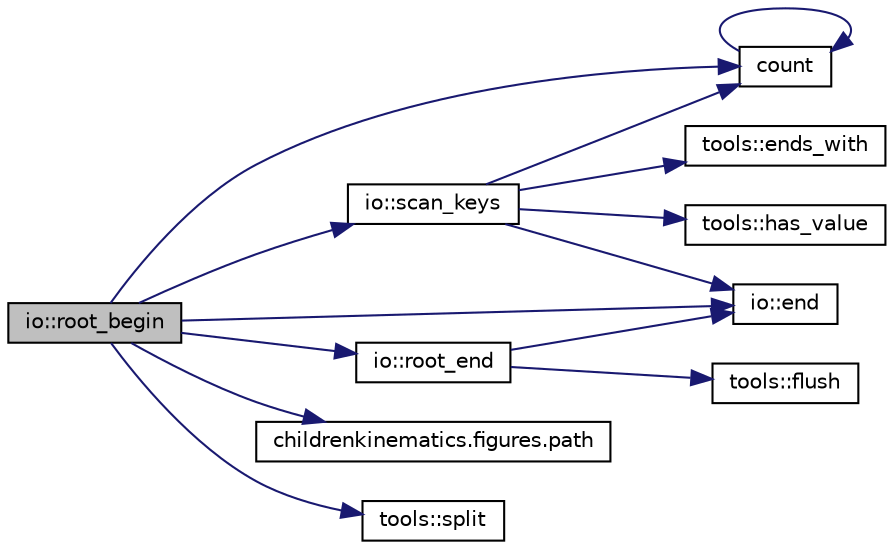 digraph "io::root_begin"
{
 // INTERACTIVE_SVG=YES
 // LATEX_PDF_SIZE
  edge [fontname="Helvetica",fontsize="10",labelfontname="Helvetica",labelfontsize="10"];
  node [fontname="Helvetica",fontsize="10",shape=record];
  rankdir="LR";
  Node1 [label="io::root_begin",height=0.2,width=0.4,color="black", fillcolor="grey75", style="filled", fontcolor="black",tooltip="Initializes ROOT file processing, potentially opening files specified in settings."];
  Node1 -> Node2 [color="midnightblue",fontsize="10",style="solid",fontname="Helvetica"];
  Node2 [label="count",height=0.2,width=0.4,color="black", fillcolor="white", style="filled",URL="$structs_2cxx_2base_8cxx.html#a4eee7b291ed2cdcd4e3c2496c603c48c",tooltip="Counts occurrences of a substring within a string."];
  Node2 -> Node2 [color="midnightblue",fontsize="10",style="solid",fontname="Helvetica"];
  Node1 -> Node3 [color="midnightblue",fontsize="10",style="solid",fontname="Helvetica"];
  Node3 [label="io::end",height=0.2,width=0.4,color="black", fillcolor="white", style="filled",URL="$classio.html#a65ca69ec5f12d0f3a463396bcff84d77",tooltip="Ends the current I/O session, closing any open files."];
  Node1 -> Node4 [color="midnightblue",fontsize="10",style="solid",fontname="Helvetica"];
  Node4 [label="childrenkinematics.figures.path",height=0.2,width=0.4,color="black", fillcolor="white", style="filled",URL="$namespacechildrenkinematics_1_1figures.html#a4b217acaa3fe7d5c60c04978cbf782dc",tooltip=" "];
  Node1 -> Node5 [color="midnightblue",fontsize="10",style="solid",fontname="Helvetica"];
  Node5 [label="io::root_end",height=0.2,width=0.4,color="black", fillcolor="white", style="filled",URL="$classio.html#a1c994985d2405202c19fb391cc43a5de",tooltip="Finalizes ROOT file processing, closing any ROOT files opened by root_begin."];
  Node5 -> Node3 [color="midnightblue",fontsize="10",style="solid",fontname="Helvetica"];
  Node5 -> Node6 [color="midnightblue",fontsize="10",style="solid",fontname="Helvetica"];
  Node6 [label="tools::flush",height=0.2,width=0.4,color="black", fillcolor="white", style="filled",URL="$classtools.html#abce97603aeadeaa04fa6c6ff6c721eda",tooltip="Empties a vector and all objects it points to."];
  Node1 -> Node7 [color="midnightblue",fontsize="10",style="solid",fontname="Helvetica"];
  Node7 [label="io::scan_keys",height=0.2,width=0.4,color="black", fillcolor="white", style="filled",URL="$classio.html#aacb050c4cb6c10038d6bf8edb7244a28",tooltip="Scans for keys (e.g., TTree names, TBranch names) in the open ROOT files."];
  Node7 -> Node2 [color="midnightblue",fontsize="10",style="solid",fontname="Helvetica"];
  Node7 -> Node3 [color="midnightblue",fontsize="10",style="solid",fontname="Helvetica"];
  Node7 -> Node8 [color="midnightblue",fontsize="10",style="solid",fontname="Helvetica"];
  Node8 [label="tools::ends_with",height=0.2,width=0.4,color="black", fillcolor="white", style="filled",URL="$classtools.html#a3d538da5310467c9321b27cd6a75b9af",tooltip="Checks if a string ends with a specific substring."];
  Node7 -> Node9 [color="midnightblue",fontsize="10",style="solid",fontname="Helvetica"];
  Node9 [label="tools::has_value",height=0.2,width=0.4,color="black", fillcolor="white", style="filled",URL="$classtools.html#a13633d4d63c55bcf537ff141e7605f13",tooltip="Checks if a vector of strings contains a specific string."];
  Node1 -> Node10 [color="midnightblue",fontsize="10",style="solid",fontname="Helvetica"];
  Node10 [label="tools::split",height=0.2,width=0.4,color="black", fillcolor="white", style="filled",URL="$classtools.html#a352a6965f2f3c768f0f4ecd1f978fcc0",tooltip="Splits a string into a vector of substrings based on a delimiter."];
}
